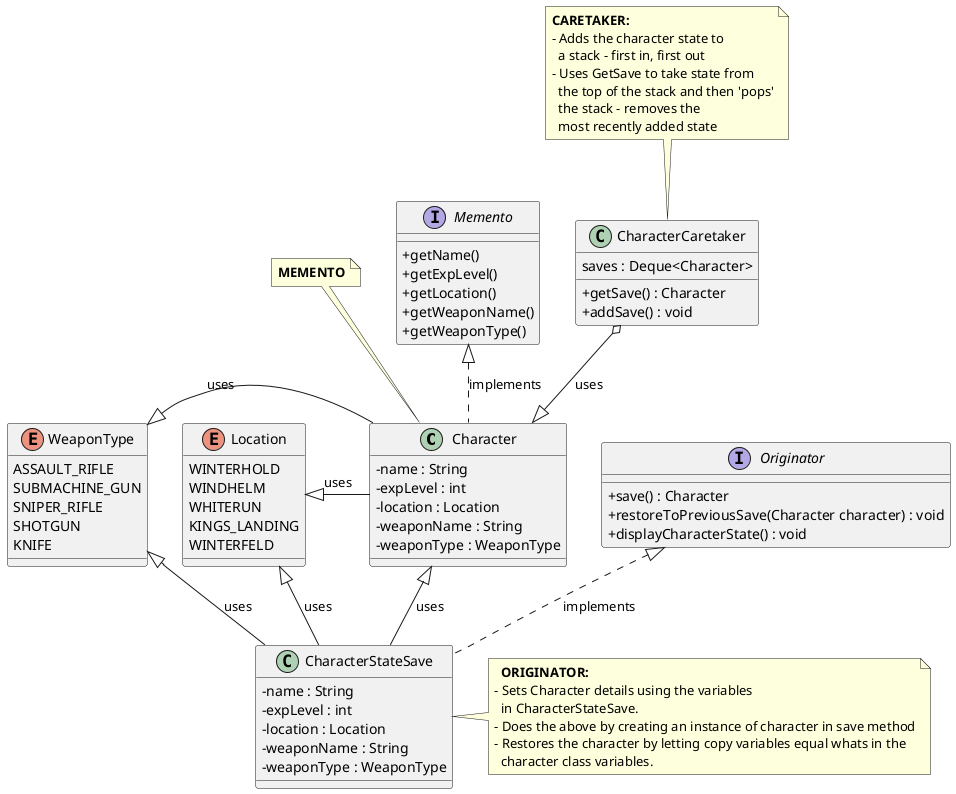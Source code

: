 @startuml
skinparam classAttributeIconSize 0

class Character {
- name : String
- expLevel : int
- location : Location
- weaponName : String
- weaponType : WeaponType
}

note top {
<b>MEMENTO</b>
}

class CharacterStateSave {
- name : String
- expLevel : int
- location : Location
- weaponName : String
- weaponType : WeaponType
}

note right {
  <b>ORIGINATOR:</b>
- Sets Character details using the variables
  in CharacterStateSave.
- Does the above by creating an instance of character in save method
- Restores the character by letting copy variables equal whats in the
  character class variables.
}

interface Memento {
+ getName()
+ getExpLevel()
+ getLocation()
+ getWeaponName()
+ getWeaponType()
}

class CharacterCaretaker {
saves : Deque<Character>

+ getSave() : Character
+ addSave() : void
}

note top {
<b>CARETAKER:</b>
- Adds the character state to
  a stack - first in, first out
- Uses GetSave to take state from
  the top of the stack and then 'pops'
  the stack - removes the
  most recently added state
}

interface Originator {
+ save() : Character
+ restoreToPreviousSave(Character character) : void
+ displayCharacterState() : void
}

enum WeaponType {
ASSAULT_RIFLE
SUBMACHINE_GUN
SNIPER_RIFLE
SHOTGUN
KNIFE
}

enum Location {
WINTERHOLD
WINDHELM
WHITERUN
KINGS_LANDING
WINTERFELD
}

Character <|-- CharacterStateSave : uses
WeaponType <|- Character : uses
WeaponType <|- CharacterStateSave : uses
Location <|- Character : uses
Location <|- CharacterStateSave : uses
CharacterCaretaker o--|> Character : uses
Originator <|.. CharacterStateSave : implements
Memento <|.. Character : implements
@enduml